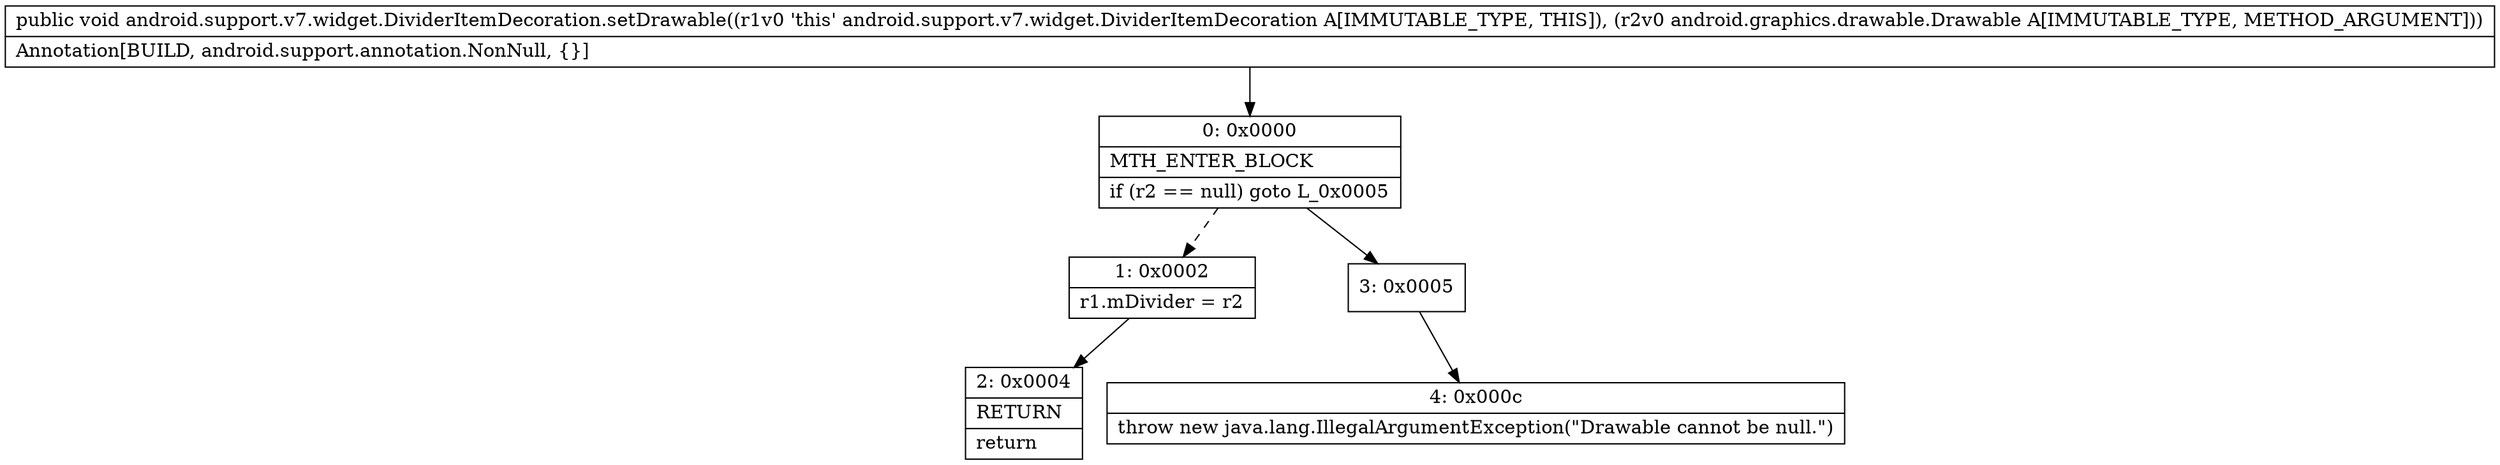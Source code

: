 digraph "CFG forandroid.support.v7.widget.DividerItemDecoration.setDrawable(Landroid\/graphics\/drawable\/Drawable;)V" {
Node_0 [shape=record,label="{0\:\ 0x0000|MTH_ENTER_BLOCK\l|if (r2 == null) goto L_0x0005\l}"];
Node_1 [shape=record,label="{1\:\ 0x0002|r1.mDivider = r2\l}"];
Node_2 [shape=record,label="{2\:\ 0x0004|RETURN\l|return\l}"];
Node_3 [shape=record,label="{3\:\ 0x0005}"];
Node_4 [shape=record,label="{4\:\ 0x000c|throw new java.lang.IllegalArgumentException(\"Drawable cannot be null.\")\l}"];
MethodNode[shape=record,label="{public void android.support.v7.widget.DividerItemDecoration.setDrawable((r1v0 'this' android.support.v7.widget.DividerItemDecoration A[IMMUTABLE_TYPE, THIS]), (r2v0 android.graphics.drawable.Drawable A[IMMUTABLE_TYPE, METHOD_ARGUMENT]))  | Annotation[BUILD, android.support.annotation.NonNull, \{\}]\l}"];
MethodNode -> Node_0;
Node_0 -> Node_1[style=dashed];
Node_0 -> Node_3;
Node_1 -> Node_2;
Node_3 -> Node_4;
}

